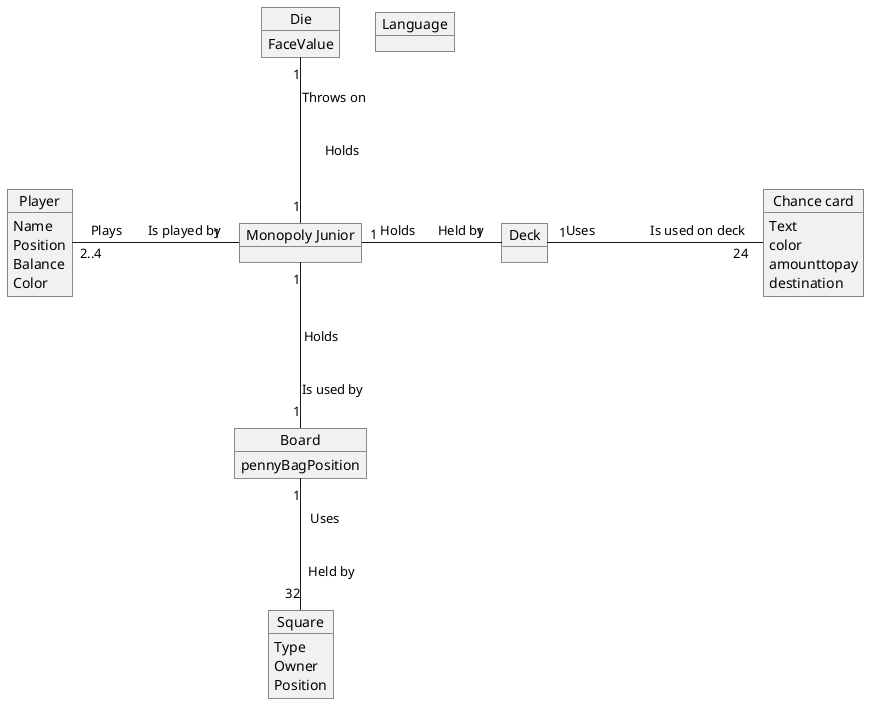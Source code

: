 @startuml
'https://plantuml.com/object-diagram

object Deck
object Player
object Die
object Language
object "Monopoly Junior" as game
object "Board" as board
object Square
object "Chance card" as chance

Die : FaceValue
Player : Name
Player : Position
Player : Balance
Player : Color


Square : Type
Square : Owner
Square : Position

chance : Text
chance : color
chance : amounttopay
chance : destination

board : pennyBagPosition





Deck          "1   "      -l-   "1   "          game: Holds    \t Held by
Square         "32"       -u-   "1"                board: Uses  \n \n \n  Held by
board          "1"        -u-   "1"                game: Holds \t \n \n \nIs used by
Player         "2..4"     -r-   "1   "             game: Plays  \t Is played by
Die            "1"        -d-   "1"                game: Throws on \t\n\n\nHolds
chance         "24  "     -l-   " 1  "            Deck: Uses        \t Is used on deck



@enduml